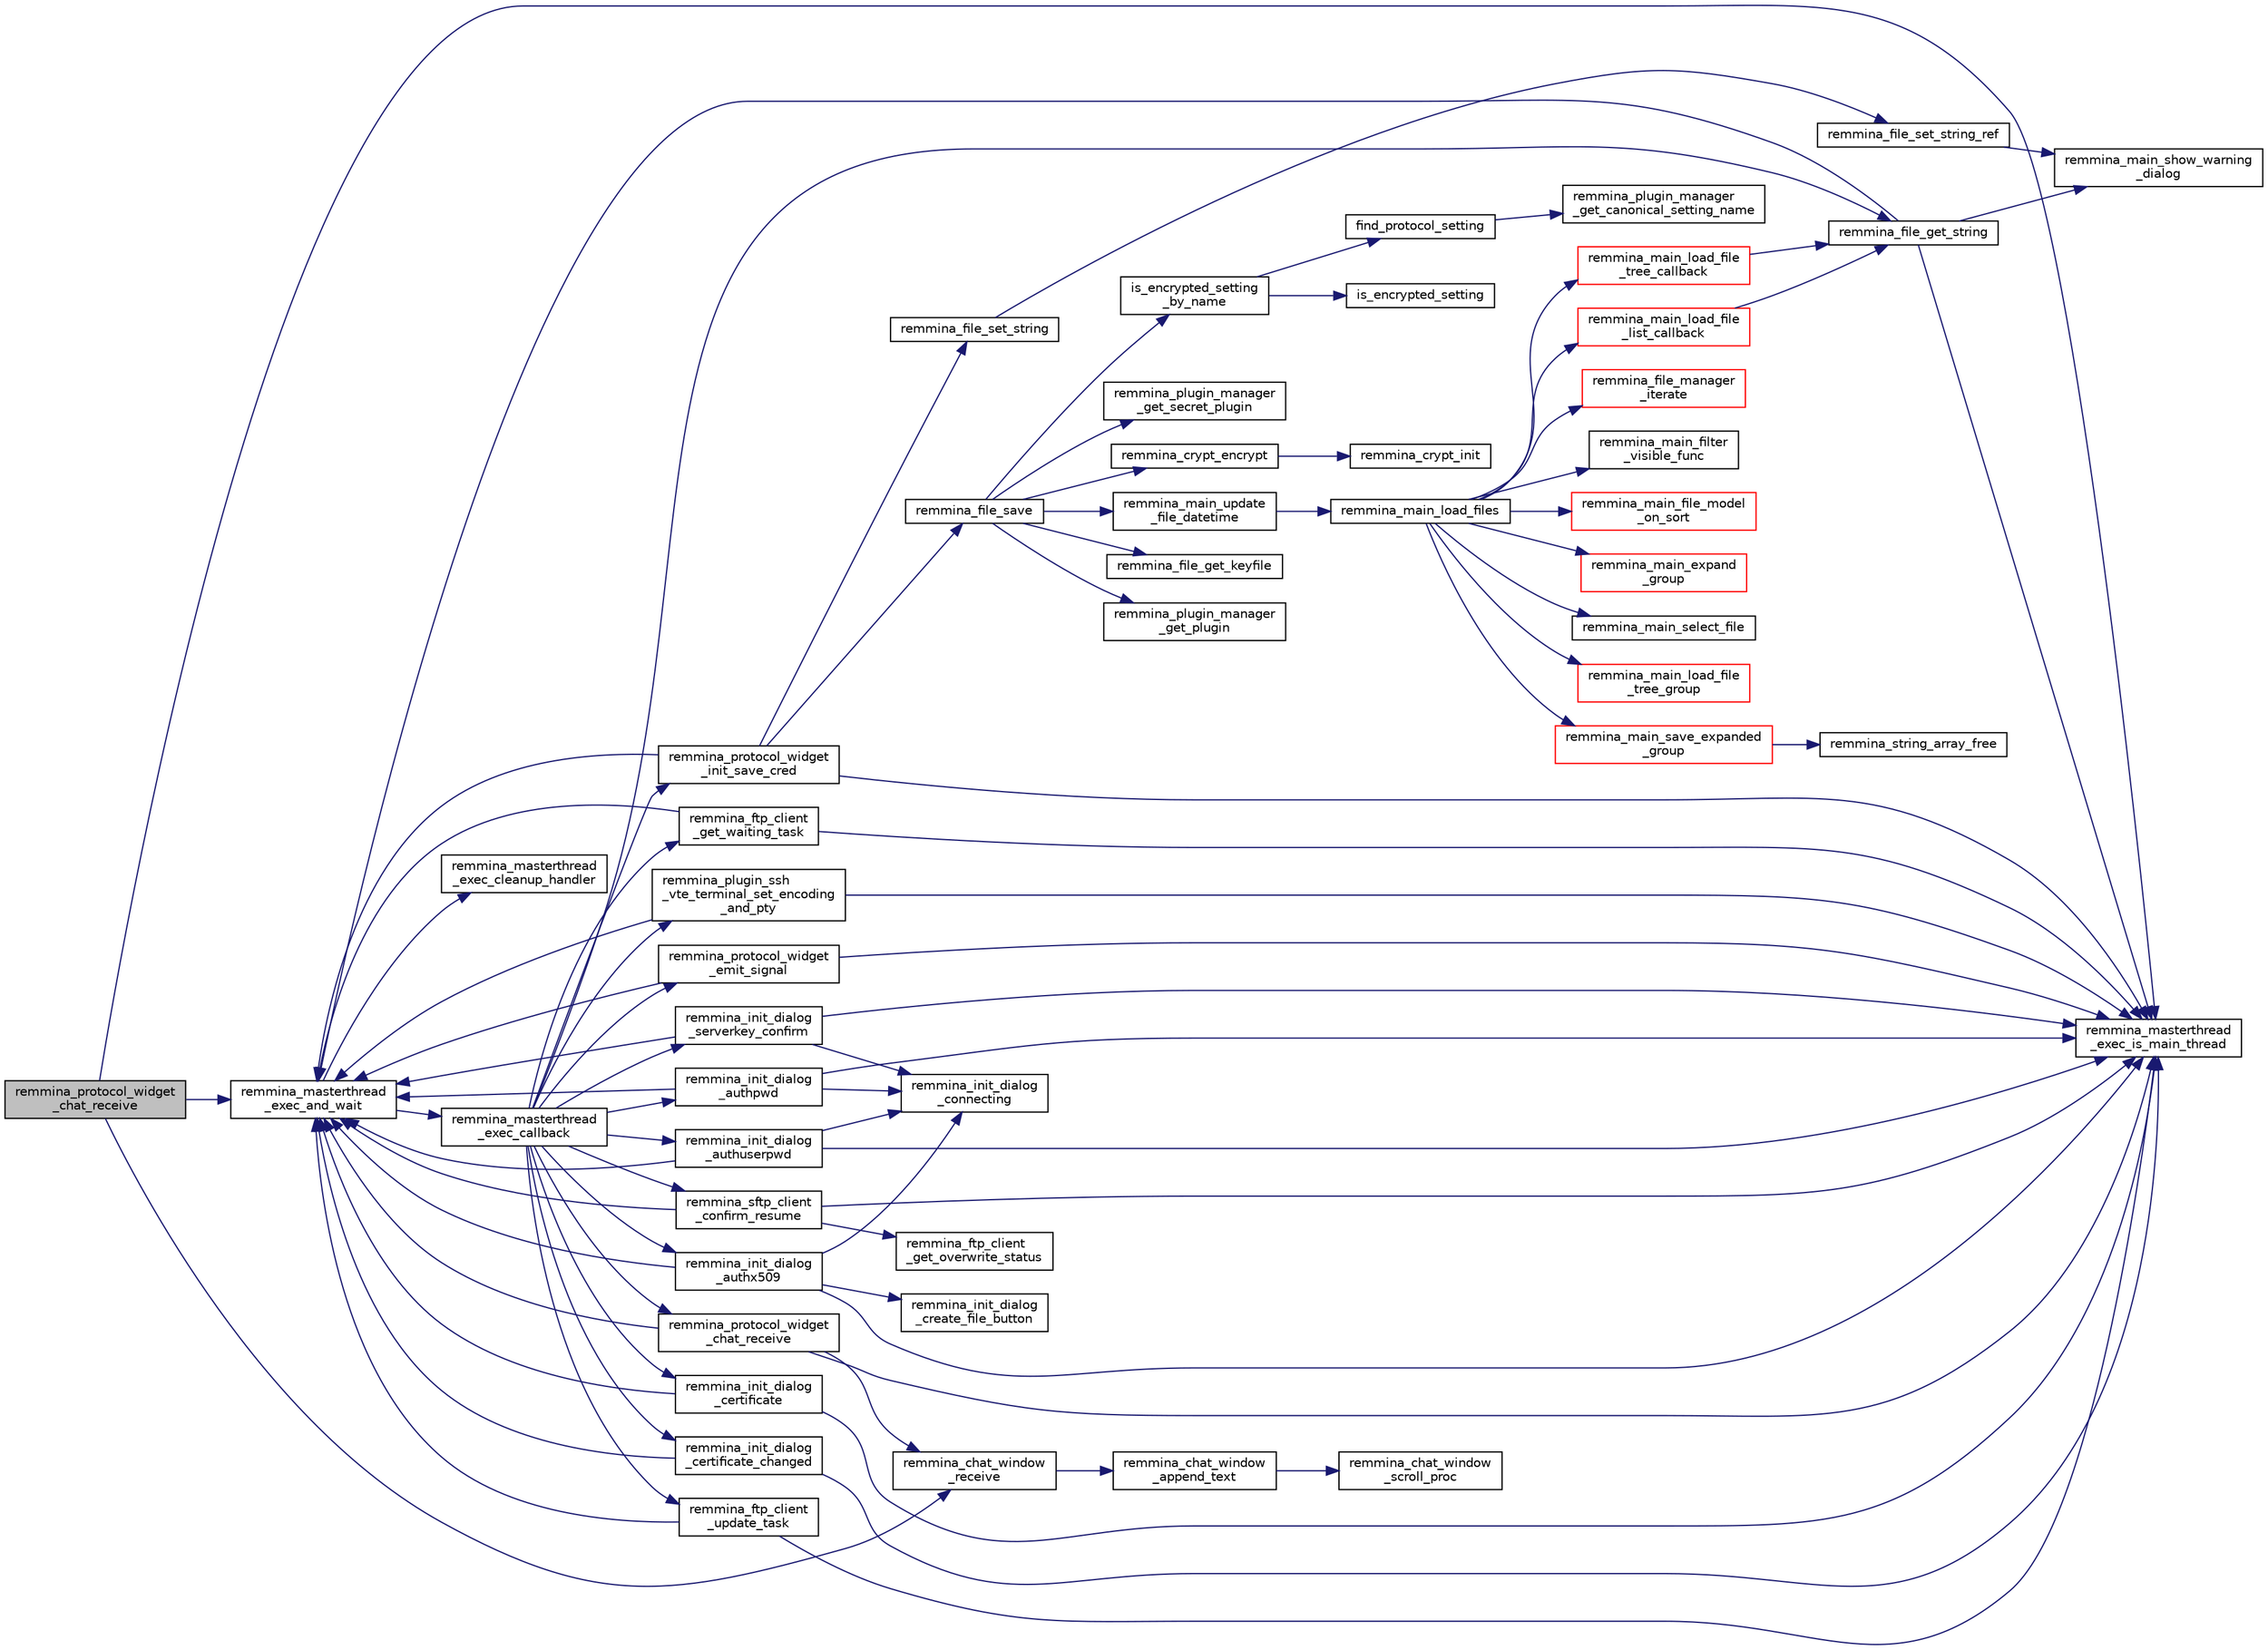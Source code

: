 digraph "remmina_protocol_widget_chat_receive"
{
  edge [fontname="Helvetica",fontsize="10",labelfontname="Helvetica",labelfontsize="10"];
  node [fontname="Helvetica",fontsize="10",shape=record];
  rankdir="LR";
  Node733 [label="remmina_protocol_widget\l_chat_receive",height=0.2,width=0.4,color="black", fillcolor="grey75", style="filled", fontcolor="black"];
  Node733 -> Node734 [color="midnightblue",fontsize="10",style="solid",fontname="Helvetica"];
  Node734 [label="remmina_masterthread\l_exec_is_main_thread",height=0.2,width=0.4,color="black", fillcolor="white", style="filled",URL="$remmina__masterthread__exec_8c.html#a3a52e863a3a3da6da6bb5d36c13b7ff4"];
  Node733 -> Node735 [color="midnightblue",fontsize="10",style="solid",fontname="Helvetica"];
  Node735 [label="remmina_masterthread\l_exec_and_wait",height=0.2,width=0.4,color="black", fillcolor="white", style="filled",URL="$remmina__masterthread__exec_8c.html#a14628c2470cac50e87916a70ea05c97d"];
  Node735 -> Node736 [color="midnightblue",fontsize="10",style="solid",fontname="Helvetica"];
  Node736 [label="remmina_masterthread\l_exec_cleanup_handler",height=0.2,width=0.4,color="black", fillcolor="white", style="filled",URL="$remmina__masterthread__exec_8c.html#a94985f15fd0d27c037824ee90b0ecd3c"];
  Node735 -> Node737 [color="midnightblue",fontsize="10",style="solid",fontname="Helvetica"];
  Node737 [label="remmina_masterthread\l_exec_callback",height=0.2,width=0.4,color="black", fillcolor="white", style="filled",URL="$remmina__masterthread__exec_8c.html#ae5c4d736f1856249c255430e010a179f"];
  Node737 -> Node738 [color="midnightblue",fontsize="10",style="solid",fontname="Helvetica"];
  Node738 [label="remmina_protocol_widget\l_init_save_cred",height=0.2,width=0.4,color="black", fillcolor="white", style="filled",URL="$remmina__protocol__widget_8c.html#a7ac09ee83afa8a1a60cadf56b0ec83a6"];
  Node738 -> Node734 [color="midnightblue",fontsize="10",style="solid",fontname="Helvetica"];
  Node738 -> Node735 [color="midnightblue",fontsize="10",style="solid",fontname="Helvetica"];
  Node738 -> Node739 [color="midnightblue",fontsize="10",style="solid",fontname="Helvetica"];
  Node739 [label="remmina_file_set_string",height=0.2,width=0.4,color="black", fillcolor="white", style="filled",URL="$remmina__file_8c.html#a85ca1ca2d0bf9ef29e490c6f4527a954"];
  Node739 -> Node740 [color="midnightblue",fontsize="10",style="solid",fontname="Helvetica"];
  Node740 [label="remmina_file_set_string_ref",height=0.2,width=0.4,color="black", fillcolor="white", style="filled",URL="$remmina__file_8c.html#a74951c1067a1a5e1341f5e1c1206dec6"];
  Node740 -> Node741 [color="midnightblue",fontsize="10",style="solid",fontname="Helvetica"];
  Node741 [label="remmina_main_show_warning\l_dialog",height=0.2,width=0.4,color="black", fillcolor="white", style="filled",URL="$remmina__main_8c.html#ad99b9c0bf2fa8c166a8b4a09e06ffdf7"];
  Node738 -> Node742 [color="midnightblue",fontsize="10",style="solid",fontname="Helvetica"];
  Node742 [label="remmina_file_save",height=0.2,width=0.4,color="black", fillcolor="white", style="filled",URL="$remmina__file_8c.html#a8c893a5deec9bc446bd89cc9973416c7"];
  Node742 -> Node743 [color="midnightblue",fontsize="10",style="solid",fontname="Helvetica"];
  Node743 [label="remmina_file_get_keyfile",height=0.2,width=0.4,color="black", fillcolor="white", style="filled",URL="$remmina__file_8c.html#a89ec355adbf6e03ad16d7faf810af46f"];
  Node742 -> Node744 [color="midnightblue",fontsize="10",style="solid",fontname="Helvetica"];
  Node744 [label="remmina_plugin_manager\l_get_plugin",height=0.2,width=0.4,color="black", fillcolor="white", style="filled",URL="$remmina__plugin__manager_8c.html#a3872c8656a8a3d5147bcc603471c1932"];
  Node742 -> Node745 [color="midnightblue",fontsize="10",style="solid",fontname="Helvetica"];
  Node745 [label="remmina_plugin_manager\l_get_secret_plugin",height=0.2,width=0.4,color="black", fillcolor="white", style="filled",URL="$remmina__plugin__manager_8c.html#ad380a98f6624aa8c830015c8b428b7b4"];
  Node742 -> Node746 [color="midnightblue",fontsize="10",style="solid",fontname="Helvetica"];
  Node746 [label="is_encrypted_setting\l_by_name",height=0.2,width=0.4,color="black", fillcolor="white", style="filled",URL="$remmina__file_8c.html#a72580559fa04082418a993fec4c77281"];
  Node746 -> Node747 [color="midnightblue",fontsize="10",style="solid",fontname="Helvetica"];
  Node747 [label="find_protocol_setting",height=0.2,width=0.4,color="black", fillcolor="white", style="filled",URL="$remmina__file_8c.html#acc88ee6f5ba73bf9c3b05ab9368c952f"];
  Node747 -> Node748 [color="midnightblue",fontsize="10",style="solid",fontname="Helvetica"];
  Node748 [label="remmina_plugin_manager\l_get_canonical_setting_name",height=0.2,width=0.4,color="black", fillcolor="white", style="filled",URL="$remmina__plugin__manager_8c.html#af60b8edfa50563ae4c7593efc3deed55"];
  Node746 -> Node749 [color="midnightblue",fontsize="10",style="solid",fontname="Helvetica"];
  Node749 [label="is_encrypted_setting",height=0.2,width=0.4,color="black", fillcolor="white", style="filled",URL="$remmina__file_8c.html#a29920ae737817d3f6c673bacbbf11ca1"];
  Node742 -> Node750 [color="midnightblue",fontsize="10",style="solid",fontname="Helvetica"];
  Node750 [label="remmina_crypt_encrypt",height=0.2,width=0.4,color="black", fillcolor="white", style="filled",URL="$remmina__crypt_8c.html#aa02cf0fed3eb68d6a89815c3ba3bf7b1"];
  Node750 -> Node751 [color="midnightblue",fontsize="10",style="solid",fontname="Helvetica"];
  Node751 [label="remmina_crypt_init",height=0.2,width=0.4,color="black", fillcolor="white", style="filled",URL="$remmina__crypt_8c.html#ae097c169aefdd5d83a57fc1bde511171"];
  Node742 -> Node752 [color="midnightblue",fontsize="10",style="solid",fontname="Helvetica"];
  Node752 [label="remmina_main_update\l_file_datetime",height=0.2,width=0.4,color="black", fillcolor="white", style="filled",URL="$remmina__main_8c.html#a5ae0372dafe41f96a09097c07d1b270a"];
  Node752 -> Node753 [color="midnightblue",fontsize="10",style="solid",fontname="Helvetica"];
  Node753 [label="remmina_main_load_files",height=0.2,width=0.4,color="black", fillcolor="white", style="filled",URL="$remmina__main_8c.html#a3617295e74fa84edbd41dedc601402a7"];
  Node753 -> Node754 [color="midnightblue",fontsize="10",style="solid",fontname="Helvetica"];
  Node754 [label="remmina_main_save_expanded\l_group",height=0.2,width=0.4,color="red", fillcolor="white", style="filled",URL="$remmina__main_8c.html#ad8744dc59ba8072ffdf557b6c94e9f40"];
  Node754 -> Node755 [color="midnightblue",fontsize="10",style="solid",fontname="Helvetica"];
  Node755 [label="remmina_string_array_free",height=0.2,width=0.4,color="black", fillcolor="white", style="filled",URL="$remmina__string__array_8c.html#a8ab78913d299df665a408a8a5ec51bbe"];
  Node753 -> Node759 [color="midnightblue",fontsize="10",style="solid",fontname="Helvetica"];
  Node759 [label="remmina_main_load_file\l_tree_group",height=0.2,width=0.4,color="red", fillcolor="white", style="filled",URL="$remmina__main_8c.html#aa46e6b815c241d32a476a29053dbf296"];
  Node753 -> Node771 [color="midnightblue",fontsize="10",style="solid",fontname="Helvetica"];
  Node771 [label="remmina_file_manager\l_iterate",height=0.2,width=0.4,color="red", fillcolor="white", style="filled",URL="$remmina__file__manager_8c.html#a55a717aafc046713380bd2c55f29165a"];
  Node753 -> Node772 [color="midnightblue",fontsize="10",style="solid",fontname="Helvetica"];
  Node772 [label="remmina_main_load_file\l_tree_callback",height=0.2,width=0.4,color="red", fillcolor="white", style="filled",URL="$remmina__main_8c.html#ae32574ebe06b1a24f135af9379e663b4"];
  Node772 -> Node766 [color="midnightblue",fontsize="10",style="solid",fontname="Helvetica"];
  Node766 [label="remmina_file_get_string",height=0.2,width=0.4,color="black", fillcolor="white", style="filled",URL="$remmina__file_8c.html#a8eb1b213d9d08c6ad13683ce05f4355e"];
  Node766 -> Node734 [color="midnightblue",fontsize="10",style="solid",fontname="Helvetica"];
  Node766 -> Node735 [color="midnightblue",fontsize="10",style="solid",fontname="Helvetica"];
  Node766 -> Node741 [color="midnightblue",fontsize="10",style="solid",fontname="Helvetica"];
  Node753 -> Node778 [color="midnightblue",fontsize="10",style="solid",fontname="Helvetica"];
  Node778 [label="remmina_main_load_file\l_list_callback",height=0.2,width=0.4,color="red", fillcolor="white", style="filled",URL="$remmina__main_8c.html#a71f485dba1b11bf8cba129920767b5e6"];
  Node778 -> Node766 [color="midnightblue",fontsize="10",style="solid",fontname="Helvetica"];
  Node753 -> Node779 [color="midnightblue",fontsize="10",style="solid",fontname="Helvetica"];
  Node779 [label="remmina_main_filter\l_visible_func",height=0.2,width=0.4,color="black", fillcolor="white", style="filled",URL="$remmina__main_8c.html#ab0d22f0e3571eb80886acb0c68005800"];
  Node753 -> Node780 [color="midnightblue",fontsize="10",style="solid",fontname="Helvetica"];
  Node780 [label="remmina_main_file_model\l_on_sort",height=0.2,width=0.4,color="red", fillcolor="white", style="filled",URL="$remmina__main_8c.html#a71fbe206a9c2abb8f348ee598d7751b7"];
  Node753 -> Node782 [color="midnightblue",fontsize="10",style="solid",fontname="Helvetica"];
  Node782 [label="remmina_main_expand\l_group",height=0.2,width=0.4,color="red", fillcolor="white", style="filled",URL="$remmina__main_8c.html#a4a4733c243f20c3ffc27105003f5e30e"];
  Node753 -> Node785 [color="midnightblue",fontsize="10",style="solid",fontname="Helvetica"];
  Node785 [label="remmina_main_select_file",height=0.2,width=0.4,color="black", fillcolor="white", style="filled",URL="$remmina__main_8c.html#aa20963aed43242994c88d5a97a546355"];
  Node737 -> Node786 [color="midnightblue",fontsize="10",style="solid",fontname="Helvetica"];
  Node786 [label="remmina_protocol_widget\l_chat_receive",height=0.2,width=0.4,color="black", fillcolor="white", style="filled",URL="$remmina__protocol__widget_8c.html#ae2522242b3f39ee84ee8cf75170de0c0"];
  Node786 -> Node734 [color="midnightblue",fontsize="10",style="solid",fontname="Helvetica"];
  Node786 -> Node735 [color="midnightblue",fontsize="10",style="solid",fontname="Helvetica"];
  Node786 -> Node787 [color="midnightblue",fontsize="10",style="solid",fontname="Helvetica"];
  Node787 [label="remmina_chat_window\l_receive",height=0.2,width=0.4,color="black", fillcolor="white", style="filled",URL="$remmina__chat__window_8c.html#a45724aed5474dd741563ffbf89237022"];
  Node787 -> Node788 [color="midnightblue",fontsize="10",style="solid",fontname="Helvetica"];
  Node788 [label="remmina_chat_window\l_append_text",height=0.2,width=0.4,color="black", fillcolor="white", style="filled",URL="$remmina__chat__window_8c.html#adfffc86df4856aabe2593de07742985f"];
  Node788 -> Node789 [color="midnightblue",fontsize="10",style="solid",fontname="Helvetica"];
  Node789 [label="remmina_chat_window\l_scroll_proc",height=0.2,width=0.4,color="black", fillcolor="white", style="filled",URL="$remmina__chat__window_8c.html#a2a4bc3ded8ebf89c8f60d9b565fe2d70"];
  Node737 -> Node766 [color="midnightblue",fontsize="10",style="solid",fontname="Helvetica"];
  Node737 -> Node790 [color="midnightblue",fontsize="10",style="solid",fontname="Helvetica"];
  Node790 [label="remmina_init_dialog\l_serverkey_confirm",height=0.2,width=0.4,color="black", fillcolor="white", style="filled",URL="$remmina__init__dialog_8c.html#a11fba22fe5f7f85985e01b499a52e534"];
  Node790 -> Node734 [color="midnightblue",fontsize="10",style="solid",fontname="Helvetica"];
  Node790 -> Node735 [color="midnightblue",fontsize="10",style="solid",fontname="Helvetica"];
  Node790 -> Node791 [color="midnightblue",fontsize="10",style="solid",fontname="Helvetica"];
  Node791 [label="remmina_init_dialog\l_connecting",height=0.2,width=0.4,color="black", fillcolor="white", style="filled",URL="$remmina__init__dialog_8c.html#a7602c5b714e02a10506977dd983e7446"];
  Node737 -> Node792 [color="midnightblue",fontsize="10",style="solid",fontname="Helvetica"];
  Node792 [label="remmina_init_dialog\l_authpwd",height=0.2,width=0.4,color="black", fillcolor="white", style="filled",URL="$remmina__init__dialog_8c.html#a755fc90b41b65cd6106915ab501433fa"];
  Node792 -> Node734 [color="midnightblue",fontsize="10",style="solid",fontname="Helvetica"];
  Node792 -> Node735 [color="midnightblue",fontsize="10",style="solid",fontname="Helvetica"];
  Node792 -> Node791 [color="midnightblue",fontsize="10",style="solid",fontname="Helvetica"];
  Node737 -> Node793 [color="midnightblue",fontsize="10",style="solid",fontname="Helvetica"];
  Node793 [label="remmina_init_dialog\l_authuserpwd",height=0.2,width=0.4,color="black", fillcolor="white", style="filled",URL="$remmina__init__dialog_8c.html#ad941f2348cd1752fc9d58c263690726c"];
  Node793 -> Node734 [color="midnightblue",fontsize="10",style="solid",fontname="Helvetica"];
  Node793 -> Node735 [color="midnightblue",fontsize="10",style="solid",fontname="Helvetica"];
  Node793 -> Node791 [color="midnightblue",fontsize="10",style="solid",fontname="Helvetica"];
  Node737 -> Node794 [color="midnightblue",fontsize="10",style="solid",fontname="Helvetica"];
  Node794 [label="remmina_init_dialog\l_certificate",height=0.2,width=0.4,color="black", fillcolor="white", style="filled",URL="$remmina__init__dialog_8c.html#abd47233840e1eefc1d511bc4e153b98b"];
  Node794 -> Node734 [color="midnightblue",fontsize="10",style="solid",fontname="Helvetica"];
  Node794 -> Node735 [color="midnightblue",fontsize="10",style="solid",fontname="Helvetica"];
  Node737 -> Node795 [color="midnightblue",fontsize="10",style="solid",fontname="Helvetica"];
  Node795 [label="remmina_init_dialog\l_certificate_changed",height=0.2,width=0.4,color="black", fillcolor="white", style="filled",URL="$remmina__init__dialog_8c.html#a07e0824fe19e8169d076878aca502fc8"];
  Node795 -> Node734 [color="midnightblue",fontsize="10",style="solid",fontname="Helvetica"];
  Node795 -> Node735 [color="midnightblue",fontsize="10",style="solid",fontname="Helvetica"];
  Node737 -> Node796 [color="midnightblue",fontsize="10",style="solid",fontname="Helvetica"];
  Node796 [label="remmina_init_dialog\l_authx509",height=0.2,width=0.4,color="black", fillcolor="white", style="filled",URL="$remmina__init__dialog_8c.html#a022dc4f1c87b00dac294837358394ddf"];
  Node796 -> Node734 [color="midnightblue",fontsize="10",style="solid",fontname="Helvetica"];
  Node796 -> Node735 [color="midnightblue",fontsize="10",style="solid",fontname="Helvetica"];
  Node796 -> Node797 [color="midnightblue",fontsize="10",style="solid",fontname="Helvetica"];
  Node797 [label="remmina_init_dialog\l_create_file_button",height=0.2,width=0.4,color="black", fillcolor="white", style="filled",URL="$remmina__init__dialog_8c.html#ad583daf796f4a3c43dbcce49ebcf240f"];
  Node796 -> Node791 [color="midnightblue",fontsize="10",style="solid",fontname="Helvetica"];
  Node737 -> Node798 [color="midnightblue",fontsize="10",style="solid",fontname="Helvetica"];
  Node798 [label="remmina_ftp_client\l_update_task",height=0.2,width=0.4,color="black", fillcolor="white", style="filled",URL="$remmina__ftp__client_8c.html#ad96358f40ab056c91f796ddda886a1dd"];
  Node798 -> Node734 [color="midnightblue",fontsize="10",style="solid",fontname="Helvetica"];
  Node798 -> Node735 [color="midnightblue",fontsize="10",style="solid",fontname="Helvetica"];
  Node737 -> Node799 [color="midnightblue",fontsize="10",style="solid",fontname="Helvetica"];
  Node799 [label="remmina_ftp_client\l_get_waiting_task",height=0.2,width=0.4,color="black", fillcolor="white", style="filled",URL="$remmina__ftp__client_8c.html#a33e4993b60c36eae89a6a0a943d28141"];
  Node799 -> Node734 [color="midnightblue",fontsize="10",style="solid",fontname="Helvetica"];
  Node799 -> Node735 [color="midnightblue",fontsize="10",style="solid",fontname="Helvetica"];
  Node737 -> Node800 [color="midnightblue",fontsize="10",style="solid",fontname="Helvetica"];
  Node800 [label="remmina_protocol_widget\l_emit_signal",height=0.2,width=0.4,color="black", fillcolor="white", style="filled",URL="$remmina__protocol__widget_8c.html#ac3e5a7f14aef4adb2e57d35e9c180b3b"];
  Node800 -> Node734 [color="midnightblue",fontsize="10",style="solid",fontname="Helvetica"];
  Node800 -> Node735 [color="midnightblue",fontsize="10",style="solid",fontname="Helvetica"];
  Node737 -> Node801 [color="midnightblue",fontsize="10",style="solid",fontname="Helvetica"];
  Node801 [label="remmina_sftp_client\l_confirm_resume",height=0.2,width=0.4,color="black", fillcolor="white", style="filled",URL="$remmina__sftp__client_8c.html#a138904893cb9c7f6535b8dfc7ba17e33"];
  Node801 -> Node802 [color="midnightblue",fontsize="10",style="solid",fontname="Helvetica"];
  Node802 [label="remmina_ftp_client\l_get_overwrite_status",height=0.2,width=0.4,color="black", fillcolor="white", style="filled",URL="$remmina__ftp__client_8c.html#a20d0575c04eb24553aeba7d0316e7a2e"];
  Node801 -> Node734 [color="midnightblue",fontsize="10",style="solid",fontname="Helvetica"];
  Node801 -> Node735 [color="midnightblue",fontsize="10",style="solid",fontname="Helvetica"];
  Node737 -> Node803 [color="midnightblue",fontsize="10",style="solid",fontname="Helvetica"];
  Node803 [label="remmina_plugin_ssh\l_vte_terminal_set_encoding\l_and_pty",height=0.2,width=0.4,color="black", fillcolor="white", style="filled",URL="$remmina__ssh__plugin_8c.html#adc8e3776e67abca9ab913bc33172e4ce"];
  Node803 -> Node734 [color="midnightblue",fontsize="10",style="solid",fontname="Helvetica"];
  Node803 -> Node735 [color="midnightblue",fontsize="10",style="solid",fontname="Helvetica"];
  Node733 -> Node787 [color="midnightblue",fontsize="10",style="solid",fontname="Helvetica"];
}
